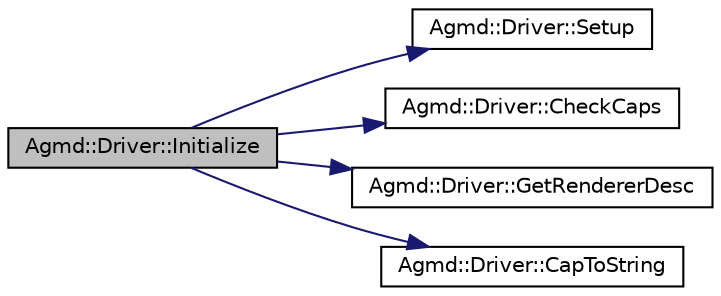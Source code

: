 digraph "Agmd::Driver::Initialize"
{
  edge [fontname="Helvetica",fontsize="10",labelfontname="Helvetica",labelfontsize="10"];
  node [fontname="Helvetica",fontsize="10",shape=record];
  rankdir="LR";
  Node1 [label="Agmd::Driver::Initialize",height=0.2,width=0.4,color="black", fillcolor="grey75", style="filled" fontcolor="black"];
  Node1 -> Node2 [color="midnightblue",fontsize="10",style="solid"];
  Node2 [label="Agmd::Driver::Setup",height=0.2,width=0.4,color="black", fillcolor="white", style="filled",URL="$class_agmd_1_1_driver.html#a68e5e8a6292970c5b5af085615d85b44"];
  Node1 -> Node3 [color="midnightblue",fontsize="10",style="solid"];
  Node3 [label="Agmd::Driver::CheckCaps",height=0.2,width=0.4,color="black", fillcolor="white", style="filled",URL="$class_agmd_1_1_driver.html#aa8df8afdbd3f33a58d86f8e58d78af46"];
  Node1 -> Node4 [color="midnightblue",fontsize="10",style="solid"];
  Node4 [label="Agmd::Driver::GetRendererDesc",height=0.2,width=0.4,color="black", fillcolor="white", style="filled",URL="$class_agmd_1_1_driver.html#a35c8501ea4154ef1f9dfd6dfb04d6b7d"];
  Node1 -> Node5 [color="midnightblue",fontsize="10",style="solid"];
  Node5 [label="Agmd::Driver::CapToString",height=0.2,width=0.4,color="black", fillcolor="white", style="filled",URL="$class_agmd_1_1_driver.html#a2a2572fd9014436acc31978a2f992f8e"];
}
